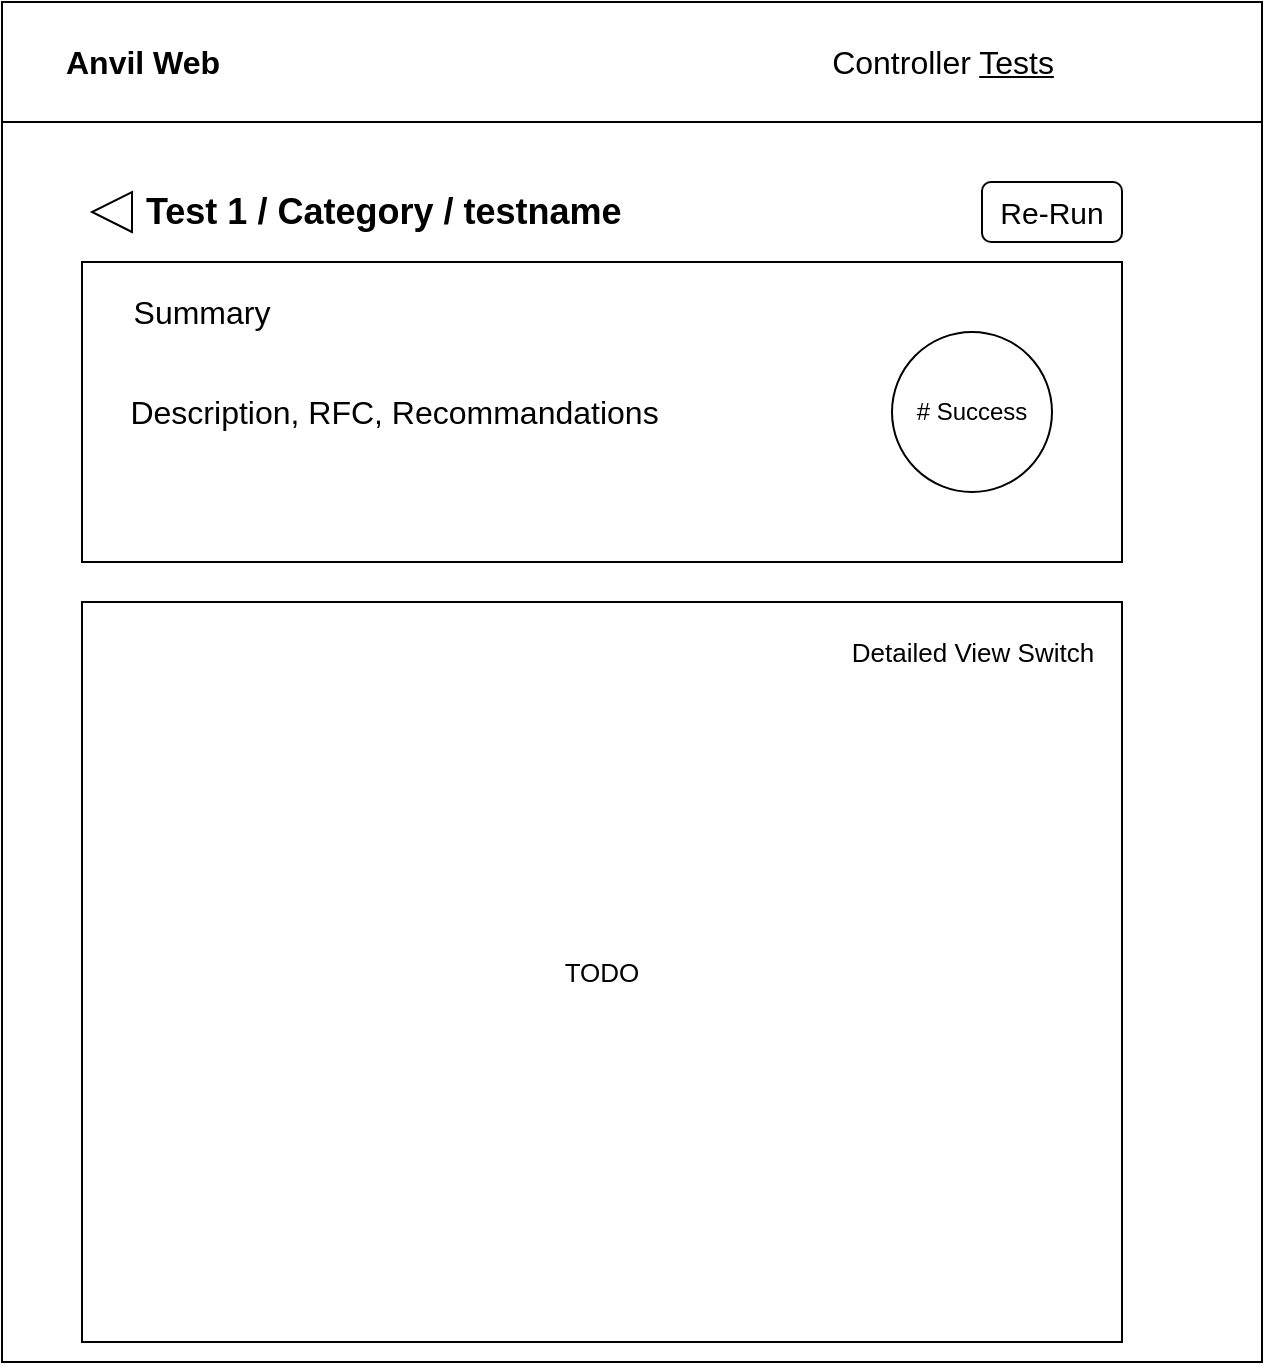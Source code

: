 <mxfile>
    <diagram id="kIGZFXLA4RyHsZCO7DPf" name="Page-1">
        <mxGraphModel dx="1572" dy="567" grid="1" gridSize="10" guides="1" tooltips="1" connect="1" arrows="1" fold="1" page="1" pageScale="1" pageWidth="850" pageHeight="1100" math="0" shadow="0">
            <root>
                <mxCell id="0"/>
                <mxCell id="1" parent="0"/>
                <mxCell id="2" value="" style="rounded=0;whiteSpace=wrap;html=1;fillColor=none;" parent="1" vertex="1">
                    <mxGeometry x="90" y="120" width="630" height="680" as="geometry"/>
                </mxCell>
                <mxCell id="3" value="" style="rounded=0;whiteSpace=wrap;html=1;fillColor=none;" parent="1" vertex="1">
                    <mxGeometry x="90" y="120" width="630" height="60" as="geometry"/>
                </mxCell>
                <mxCell id="4" value="&lt;b&gt;&lt;font style=&quot;font-size: 16px;&quot;&gt;Anvil Web&lt;/font&gt;&lt;/b&gt;" style="text;html=1;align=center;verticalAlign=middle;resizable=0;points=[];autosize=1;strokeColor=none;fillColor=none;" parent="1" vertex="1">
                    <mxGeometry x="110" y="135" width="100" height="30" as="geometry"/>
                </mxCell>
                <mxCell id="5" value="&lt;font style=&quot;font-size: 16px;&quot;&gt;Controller &lt;u&gt;Tests&lt;/u&gt;&lt;/font&gt;" style="text;html=1;align=center;verticalAlign=middle;resizable=0;points=[];autosize=1;strokeColor=none;fillColor=none;" parent="1" vertex="1">
                    <mxGeometry x="495" y="135" width="130" height="30" as="geometry"/>
                </mxCell>
                <mxCell id="6" value="&amp;nbsp; &amp;nbsp; &amp;nbsp;Description, RFC, Recommandations" style="rounded=0;whiteSpace=wrap;html=1;fontSize=16;fillColor=none;align=left;" parent="1" vertex="1">
                    <mxGeometry x="130" y="250" width="520" height="150" as="geometry"/>
                </mxCell>
                <mxCell id="8" value="Test 1 / Category / testname" style="text;html=1;strokeColor=none;fillColor=none;align=left;verticalAlign=middle;whiteSpace=wrap;rounded=0;fontSize=18;fontStyle=1" parent="1" vertex="1">
                    <mxGeometry x="160" y="210" width="260" height="30" as="geometry"/>
                </mxCell>
                <mxCell id="10" value="Summary" style="text;html=1;strokeColor=none;fillColor=none;align=center;verticalAlign=middle;whiteSpace=wrap;rounded=0;fontSize=16;" parent="1" vertex="1">
                    <mxGeometry x="160" y="260" width="60" height="30" as="geometry"/>
                </mxCell>
                <mxCell id="20" value="Re-Run" style="rounded=1;whiteSpace=wrap;html=1;fontSize=15;" parent="1" vertex="1">
                    <mxGeometry x="580" y="210" width="70" height="30" as="geometry"/>
                </mxCell>
                <mxCell id="32" value="TODO" style="rounded=0;whiteSpace=wrap;html=1;fontSize=13;fillColor=none;" parent="1" vertex="1">
                    <mxGeometry x="130" y="420" width="520" height="370" as="geometry"/>
                </mxCell>
                <mxCell id="43" value="Detailed View Switch" style="text;html=1;align=center;verticalAlign=middle;resizable=0;points=[];autosize=1;strokeColor=none;fillColor=none;fontSize=13;" parent="1" vertex="1">
                    <mxGeometry x="505" y="430" width="140" height="30" as="geometry"/>
                </mxCell>
                <mxCell id="46" value="" style="triangle;whiteSpace=wrap;html=1;fontSize=13;fillColor=none;rotation=-180;" parent="1" vertex="1">
                    <mxGeometry x="135" y="215" width="20" height="20" as="geometry"/>
                </mxCell>
                <mxCell id="47" value="# Success" style="ellipse;whiteSpace=wrap;html=1;aspect=fixed;" parent="1" vertex="1">
                    <mxGeometry x="535" y="285" width="80" height="80" as="geometry"/>
                </mxCell>
            </root>
        </mxGraphModel>
    </diagram>
</mxfile>